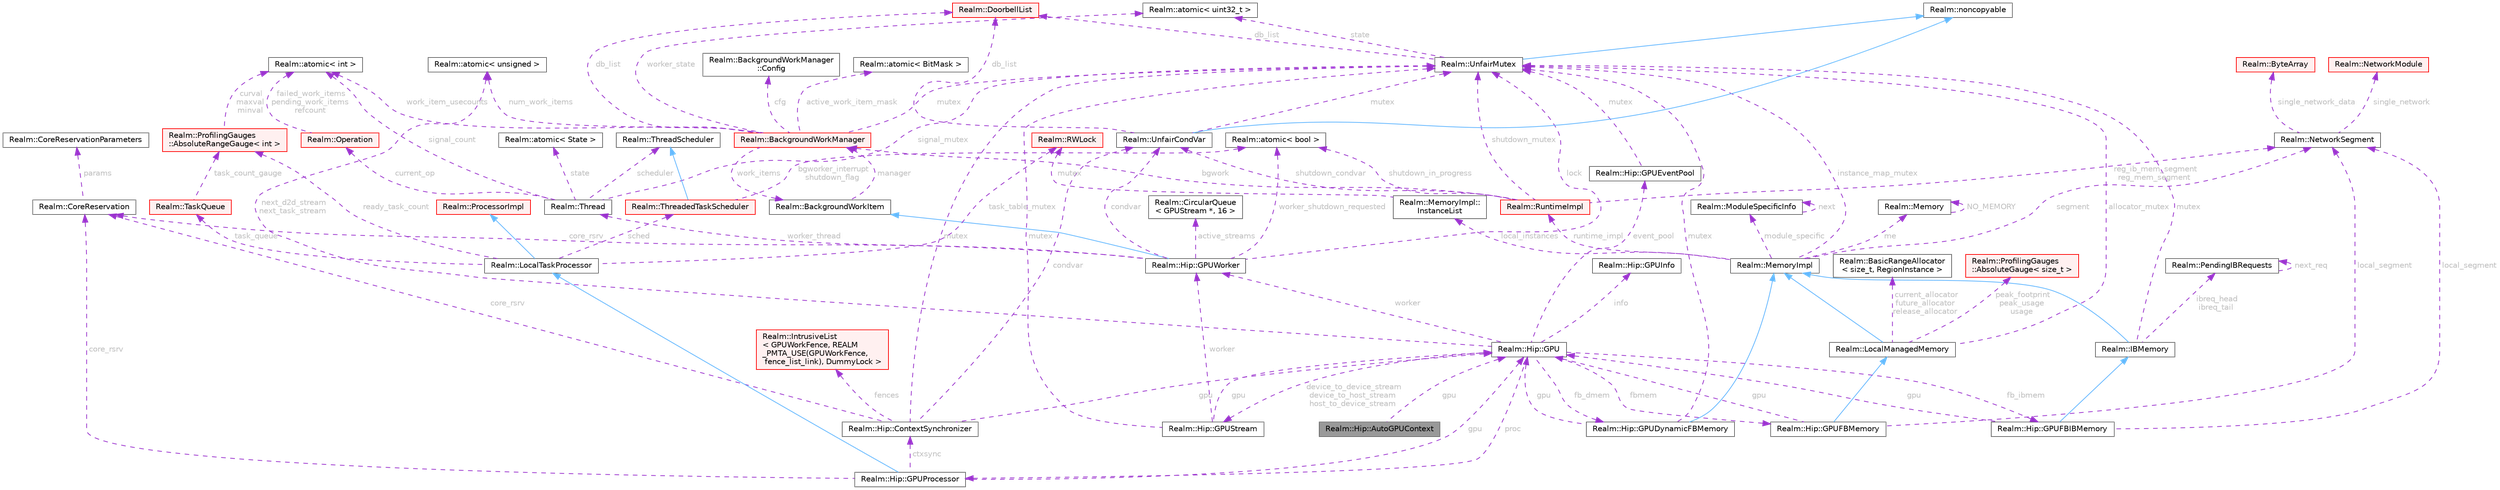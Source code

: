 digraph "Realm::Hip::AutoGPUContext"
{
 // LATEX_PDF_SIZE
  bgcolor="transparent";
  edge [fontname=Helvetica,fontsize=10,labelfontname=Helvetica,labelfontsize=10];
  node [fontname=Helvetica,fontsize=10,shape=box,height=0.2,width=0.4];
  Node1 [id="Node000001",label="Realm::Hip::AutoGPUContext",height=0.2,width=0.4,color="gray40", fillcolor="grey60", style="filled", fontcolor="black",tooltip=" "];
  Node2 -> Node1 [id="edge1_Node000001_Node000002",dir="back",color="darkorchid3",style="dashed",tooltip=" ",label=" gpu",fontcolor="grey" ];
  Node2 [id="Node000002",label="Realm::Hip::GPU",height=0.2,width=0.4,color="gray40", fillcolor="white", style="filled",URL="$classRealm_1_1Hip_1_1GPU.html",tooltip=" "];
  Node3 -> Node2 [id="edge2_Node000002_Node000003",dir="back",color="darkorchid3",style="dashed",tooltip=" ",label=" info",fontcolor="grey" ];
  Node3 [id="Node000003",label="Realm::Hip::GPUInfo",height=0.2,width=0.4,color="gray40", fillcolor="white", style="filled",URL="$structRealm_1_1Hip_1_1GPUInfo.html",tooltip=" "];
  Node4 -> Node2 [id="edge3_Node000002_Node000004",dir="back",color="darkorchid3",style="dashed",tooltip=" ",label=" worker",fontcolor="grey" ];
  Node4 [id="Node000004",label="Realm::Hip::GPUWorker",height=0.2,width=0.4,color="gray40", fillcolor="white", style="filled",URL="$classRealm_1_1Hip_1_1GPUWorker.html",tooltip=" "];
  Node5 -> Node4 [id="edge4_Node000004_Node000005",dir="back",color="steelblue1",style="solid",tooltip=" "];
  Node5 [id="Node000005",label="Realm::BackgroundWorkItem",height=0.2,width=0.4,color="gray40", fillcolor="white", style="filled",URL="$classRealm_1_1BackgroundWorkItem.html",tooltip=" "];
  Node6 -> Node5 [id="edge5_Node000005_Node000006",dir="back",color="darkorchid3",style="dashed",tooltip=" ",label=" manager",fontcolor="grey" ];
  Node6 [id="Node000006",label="Realm::BackgroundWorkManager",height=0.2,width=0.4,color="red", fillcolor="#FFF0F0", style="filled",URL="$classRealm_1_1BackgroundWorkManager.html",tooltip=" "];
  Node7 -> Node6 [id="edge6_Node000006_Node000007",dir="back",color="darkorchid3",style="dashed",tooltip=" ",label=" cfg",fontcolor="grey" ];
  Node7 [id="Node000007",label="Realm::BackgroundWorkManager\l::Config",height=0.2,width=0.4,color="gray40", fillcolor="white", style="filled",URL="$structRealm_1_1BackgroundWorkManager_1_1Config.html",tooltip=" "];
  Node8 -> Node6 [id="edge7_Node000006_Node000008",dir="back",color="darkorchid3",style="dashed",tooltip=" ",label=" mutex",fontcolor="grey" ];
  Node8 [id="Node000008",label="Realm::UnfairMutex",height=0.2,width=0.4,color="gray40", fillcolor="white", style="filled",URL="$classRealm_1_1UnfairMutex.html",tooltip=" "];
  Node9 -> Node8 [id="edge8_Node000008_Node000009",dir="back",color="steelblue1",style="solid",tooltip=" "];
  Node9 [id="Node000009",label="Realm::noncopyable",height=0.2,width=0.4,color="gray40", fillcolor="white", style="filled",URL="$classRealm_1_1noncopyable.html",tooltip=" "];
  Node10 -> Node8 [id="edge9_Node000008_Node000010",dir="back",color="darkorchid3",style="dashed",tooltip=" ",label=" state",fontcolor="grey" ];
  Node10 [id="Node000010",label="Realm::atomic\< uint32_t \>",height=0.2,width=0.4,color="gray40", fillcolor="white", style="filled",URL="$classRealm_1_1atomic.html",tooltip=" "];
  Node11 -> Node8 [id="edge10_Node000008_Node000011",dir="back",color="darkorchid3",style="dashed",tooltip=" ",label=" db_list",fontcolor="grey" ];
  Node11 [id="Node000011",label="Realm::DoorbellList",height=0.2,width=0.4,color="red", fillcolor="#FFF0F0", style="filled",URL="$classRealm_1_1DoorbellList.html",tooltip=" "];
  Node13 -> Node6 [id="edge11_Node000006_Node000013",dir="back",color="darkorchid3",style="dashed",tooltip=" ",label=" num_work_items",fontcolor="grey" ];
  Node13 [id="Node000013",label="Realm::atomic\< unsigned \>",height=0.2,width=0.4,color="gray40", fillcolor="white", style="filled",URL="$classRealm_1_1atomic.html",tooltip=" "];
  Node14 -> Node6 [id="edge12_Node000006_Node000014",dir="back",color="darkorchid3",style="dashed",tooltip=" ",label=" active_work_item_mask",fontcolor="grey" ];
  Node14 [id="Node000014",label="Realm::atomic\< BitMask \>",height=0.2,width=0.4,color="gray40", fillcolor="white", style="filled",URL="$classRealm_1_1atomic.html",tooltip=" "];
  Node15 -> Node6 [id="edge13_Node000006_Node000015",dir="back",color="darkorchid3",style="dashed",tooltip=" ",label=" work_item_usecounts",fontcolor="grey" ];
  Node15 [id="Node000015",label="Realm::atomic\< int \>",height=0.2,width=0.4,color="gray40", fillcolor="white", style="filled",URL="$classRealm_1_1atomic.html",tooltip=" "];
  Node5 -> Node6 [id="edge14_Node000006_Node000005",dir="back",color="darkorchid3",style="dashed",tooltip=" ",label=" work_items",fontcolor="grey" ];
  Node10 -> Node6 [id="edge15_Node000006_Node000010",dir="back",color="darkorchid3",style="dashed",tooltip=" ",label=" worker_state",fontcolor="grey" ];
  Node11 -> Node6 [id="edge16_Node000006_Node000011",dir="back",color="darkorchid3",style="dashed",tooltip=" ",label=" db_list",fontcolor="grey" ];
  Node8 -> Node4 [id="edge17_Node000004_Node000008",dir="back",color="darkorchid3",style="dashed",tooltip=" ",label=" lock",fontcolor="grey" ];
  Node18 -> Node4 [id="edge18_Node000004_Node000018",dir="back",color="darkorchid3",style="dashed",tooltip=" ",label=" condvar",fontcolor="grey" ];
  Node18 [id="Node000018",label="Realm::UnfairCondVar",height=0.2,width=0.4,color="gray40", fillcolor="white", style="filled",URL="$classRealm_1_1UnfairCondVar.html",tooltip=" "];
  Node9 -> Node18 [id="edge19_Node000018_Node000009",dir="back",color="steelblue1",style="solid",tooltip=" "];
  Node8 -> Node18 [id="edge20_Node000018_Node000008",dir="back",color="darkorchid3",style="dashed",tooltip=" ",label=" mutex",fontcolor="grey" ];
  Node11 -> Node18 [id="edge21_Node000018_Node000011",dir="back",color="darkorchid3",style="dashed",tooltip=" ",label=" db_list",fontcolor="grey" ];
  Node19 -> Node4 [id="edge22_Node000004_Node000019",dir="back",color="darkorchid3",style="dashed",tooltip=" ",label=" active_streams",fontcolor="grey" ];
  Node19 [id="Node000019",label="Realm::CircularQueue\l\< GPUStream *, 16 \>",height=0.2,width=0.4,color="gray40", fillcolor="white", style="filled",URL="$classRealm_1_1CircularQueue.html",tooltip=" "];
  Node20 -> Node4 [id="edge23_Node000004_Node000020",dir="back",color="darkorchid3",style="dashed",tooltip=" ",label=" core_rsrv",fontcolor="grey" ];
  Node20 [id="Node000020",label="Realm::CoreReservation",height=0.2,width=0.4,color="gray40", fillcolor="white", style="filled",URL="$classRealm_1_1CoreReservation.html",tooltip=" "];
  Node21 -> Node20 [id="edge24_Node000020_Node000021",dir="back",color="darkorchid3",style="dashed",tooltip=" ",label=" params",fontcolor="grey" ];
  Node21 [id="Node000021",label="Realm::CoreReservationParameters",height=0.2,width=0.4,color="gray40", fillcolor="white", style="filled",URL="$classRealm_1_1CoreReservationParameters.html",tooltip=" "];
  Node22 -> Node4 [id="edge25_Node000004_Node000022",dir="back",color="darkorchid3",style="dashed",tooltip=" ",label=" worker_thread",fontcolor="grey" ];
  Node22 [id="Node000022",label="Realm::Thread",height=0.2,width=0.4,color="gray40", fillcolor="white", style="filled",URL="$classRealm_1_1Thread.html",tooltip=" "];
  Node23 -> Node22 [id="edge26_Node000022_Node000023",dir="back",color="darkorchid3",style="dashed",tooltip=" ",label=" state",fontcolor="grey" ];
  Node23 [id="Node000023",label="Realm::atomic\< State \>",height=0.2,width=0.4,color="gray40", fillcolor="white", style="filled",URL="$classRealm_1_1atomic.html",tooltip=" "];
  Node24 -> Node22 [id="edge27_Node000022_Node000024",dir="back",color="darkorchid3",style="dashed",tooltip=" ",label=" scheduler",fontcolor="grey" ];
  Node24 [id="Node000024",label="Realm::ThreadScheduler",height=0.2,width=0.4,color="gray40", fillcolor="white", style="filled",URL="$classRealm_1_1ThreadScheduler.html",tooltip=" "];
  Node25 -> Node22 [id="edge28_Node000022_Node000025",dir="back",color="darkorchid3",style="dashed",tooltip=" ",label=" current_op",fontcolor="grey" ];
  Node25 [id="Node000025",label="Realm::Operation",height=0.2,width=0.4,color="red", fillcolor="#FFF0F0", style="filled",URL="$classRealm_1_1Operation.html",tooltip=" "];
  Node15 -> Node25 [id="edge29_Node000025_Node000015",dir="back",color="darkorchid3",style="dashed",tooltip=" ",label=" failed_work_items\npending_work_items\nrefcount",fontcolor="grey" ];
  Node15 -> Node22 [id="edge30_Node000022_Node000015",dir="back",color="darkorchid3",style="dashed",tooltip=" ",label=" signal_count",fontcolor="grey" ];
  Node8 -> Node22 [id="edge31_Node000022_Node000008",dir="back",color="darkorchid3",style="dashed",tooltip=" ",label=" signal_mutex",fontcolor="grey" ];
  Node58 -> Node4 [id="edge32_Node000004_Node000058",dir="back",color="darkorchid3",style="dashed",tooltip=" ",label=" worker_shutdown_requested",fontcolor="grey" ];
  Node58 [id="Node000058",label="Realm::atomic\< bool \>",height=0.2,width=0.4,color="gray40", fillcolor="white", style="filled",URL="$classRealm_1_1atomic.html",tooltip=" "];
  Node59 -> Node2 [id="edge33_Node000002_Node000059",dir="back",color="darkorchid3",style="dashed",tooltip=" ",label=" proc",fontcolor="grey" ];
  Node59 [id="Node000059",label="Realm::Hip::GPUProcessor",height=0.2,width=0.4,color="gray40", fillcolor="white", style="filled",URL="$classRealm_1_1Hip_1_1GPUProcessor.html",tooltip=" "];
  Node60 -> Node59 [id="edge34_Node000059_Node000060",dir="back",color="steelblue1",style="solid",tooltip=" "];
  Node60 [id="Node000060",label="Realm::LocalTaskProcessor",height=0.2,width=0.4,color="gray40", fillcolor="white", style="filled",URL="$classRealm_1_1LocalTaskProcessor.html",tooltip=" "];
  Node30 -> Node60 [id="edge35_Node000060_Node000030",dir="back",color="steelblue1",style="solid",tooltip=" "];
  Node30 [id="Node000030",label="Realm::ProcessorImpl",height=0.2,width=0.4,color="red", fillcolor="#FFF0F0", style="filled",URL="$classRealm_1_1ProcessorImpl.html",tooltip=" "];
  Node61 -> Node60 [id="edge36_Node000060_Node000061",dir="back",color="darkorchid3",style="dashed",tooltip=" ",label=" sched",fontcolor="grey" ];
  Node61 [id="Node000061",label="Realm::ThreadedTaskScheduler",height=0.2,width=0.4,color="red", fillcolor="#FFF0F0", style="filled",URL="$classRealm_1_1ThreadedTaskScheduler.html",tooltip=" "];
  Node24 -> Node61 [id="edge37_Node000061_Node000024",dir="back",color="steelblue1",style="solid",tooltip=" "];
  Node58 -> Node61 [id="edge38_Node000061_Node000058",dir="back",color="darkorchid3",style="dashed",tooltip=" ",label=" bgworker_interrupt\nshutdown_flag",fontcolor="grey" ];
  Node81 -> Node60 [id="edge39_Node000060_Node000081",dir="back",color="darkorchid3",style="dashed",tooltip=" ",label=" task_queue",fontcolor="grey" ];
  Node81 [id="Node000081",label="Realm::TaskQueue",height=0.2,width=0.4,color="red", fillcolor="#FFF0F0", style="filled",URL="$classRealm_1_1TaskQueue.html",tooltip=" "];
  Node68 -> Node81 [id="edge40_Node000081_Node000068",dir="back",color="darkorchid3",style="dashed",tooltip=" ",label=" task_count_gauge",fontcolor="grey" ];
  Node68 [id="Node000068",label="Realm::ProfilingGauges\l::AbsoluteRangeGauge\< int \>",height=0.2,width=0.4,color="red", fillcolor="#FFF0F0", style="filled",URL="$classRealm_1_1ProfilingGauges_1_1AbsoluteRangeGauge.html",tooltip=" "];
  Node15 -> Node68 [id="edge41_Node000068_Node000015",dir="back",color="darkorchid3",style="dashed",tooltip=" ",label=" curval\nmaxval\nminval",fontcolor="grey" ];
  Node68 -> Node60 [id="edge42_Node000060_Node000068",dir="back",color="darkorchid3",style="dashed",tooltip=" ",label=" ready_task_count",fontcolor="grey" ];
  Node89 -> Node60 [id="edge43_Node000060_Node000089",dir="back",color="darkorchid3",style="dashed",tooltip=" ",label=" task_table_mutex",fontcolor="grey" ];
  Node89 [id="Node000089",label="Realm::RWLock",height=0.2,width=0.4,color="red", fillcolor="#FFF0F0", style="filled",URL="$classRealm_1_1RWLock.html",tooltip=" "];
  Node2 -> Node59 [id="edge44_Node000059_Node000002",dir="back",color="darkorchid3",style="dashed",tooltip=" ",label=" gpu",fontcolor="grey" ];
  Node92 -> Node59 [id="edge45_Node000059_Node000092",dir="back",color="darkorchid3",style="dashed",tooltip=" ",label=" ctxsync",fontcolor="grey" ];
  Node92 [id="Node000092",label="Realm::Hip::ContextSynchronizer",height=0.2,width=0.4,color="gray40", fillcolor="white", style="filled",URL="$classRealm_1_1Hip_1_1ContextSynchronizer.html",tooltip=" "];
  Node2 -> Node92 [id="edge46_Node000092_Node000002",dir="back",color="darkorchid3",style="dashed",tooltip=" ",label=" gpu",fontcolor="grey" ];
  Node8 -> Node92 [id="edge47_Node000092_Node000008",dir="back",color="darkorchid3",style="dashed",tooltip=" ",label=" mutex",fontcolor="grey" ];
  Node18 -> Node92 [id="edge48_Node000092_Node000018",dir="back",color="darkorchid3",style="dashed",tooltip=" ",label=" condvar",fontcolor="grey" ];
  Node93 -> Node92 [id="edge49_Node000092_Node000093",dir="back",color="darkorchid3",style="dashed",tooltip=" ",label=" fences",fontcolor="grey" ];
  Node93 [id="Node000093",label="Realm::IntrusiveList\l\< GPUWorkFence, REALM\l_PMTA_USE(GPUWorkFence,\l fence_list_link), DummyLock \>",height=0.2,width=0.4,color="red", fillcolor="#FFF0F0", style="filled",URL="$classRealm_1_1IntrusiveList.html",tooltip=" "];
  Node20 -> Node92 [id="edge50_Node000092_Node000020",dir="back",color="darkorchid3",style="dashed",tooltip=" ",label=" core_rsrv",fontcolor="grey" ];
  Node20 -> Node59 [id="edge51_Node000059_Node000020",dir="back",color="darkorchid3",style="dashed",tooltip=" ",label=" core_rsrv",fontcolor="grey" ];
  Node142 -> Node2 [id="edge52_Node000002_Node000142",dir="back",color="darkorchid3",style="dashed",tooltip=" ",label=" fbmem",fontcolor="grey" ];
  Node142 [id="Node000142",label="Realm::Hip::GPUFBMemory",height=0.2,width=0.4,color="gray40", fillcolor="white", style="filled",URL="$classRealm_1_1Hip_1_1GPUFBMemory.html",tooltip=" "];
  Node104 -> Node142 [id="edge53_Node000142_Node000104",dir="back",color="steelblue1",style="solid",tooltip=" "];
  Node104 [id="Node000104",label="Realm::LocalManagedMemory",height=0.2,width=0.4,color="gray40", fillcolor="white", style="filled",URL="$classRealm_1_1LocalManagedMemory.html",tooltip=" "];
  Node105 -> Node104 [id="edge54_Node000104_Node000105",dir="back",color="steelblue1",style="solid",tooltip=" "];
  Node105 [id="Node000105",label="Realm::MemoryImpl",height=0.2,width=0.4,color="gray40", fillcolor="white", style="filled",URL="$classRealm_1_1MemoryImpl.html",tooltip=" "];
  Node106 -> Node105 [id="edge55_Node000105_Node000106",dir="back",color="darkorchid3",style="dashed",tooltip=" ",label=" me",fontcolor="grey" ];
  Node106 [id="Node000106",label="Realm::Memory",height=0.2,width=0.4,color="gray40", fillcolor="white", style="filled",URL="$classRealm_1_1Memory.html",tooltip=" "];
  Node106 -> Node106 [id="edge56_Node000106_Node000106",dir="back",color="darkorchid3",style="dashed",tooltip=" ",label=" NO_MEMORY",fontcolor="grey" ];
  Node107 -> Node105 [id="edge57_Node000105_Node000107",dir="back",color="darkorchid3",style="dashed",tooltip=" ",label=" segment",fontcolor="grey" ];
  Node107 [id="Node000107",label="Realm::NetworkSegment",height=0.2,width=0.4,color="gray40", fillcolor="white", style="filled",URL="$classRealm_1_1NetworkSegment.html",tooltip=" "];
  Node108 -> Node107 [id="edge58_Node000107_Node000108",dir="back",color="darkorchid3",style="dashed",tooltip=" ",label=" single_network",fontcolor="grey" ];
  Node108 [id="Node000108",label="Realm::NetworkModule",height=0.2,width=0.4,color="red", fillcolor="#FFF0F0", style="filled",URL="$classRealm_1_1NetworkModule.html",tooltip=" "];
  Node50 -> Node107 [id="edge59_Node000107_Node000050",dir="back",color="darkorchid3",style="dashed",tooltip=" ",label=" single_network_data",fontcolor="grey" ];
  Node50 [id="Node000050",label="Realm::ByteArray",height=0.2,width=0.4,color="red", fillcolor="#FFF0F0", style="filled",URL="$classRealm_1_1ByteArray.html",tooltip=" "];
  Node110 -> Node105 [id="edge60_Node000105_Node000110",dir="back",color="darkorchid3",style="dashed",tooltip=" ",label=" module_specific",fontcolor="grey" ];
  Node110 [id="Node000110",label="Realm::ModuleSpecificInfo",height=0.2,width=0.4,color="gray40", fillcolor="white", style="filled",URL="$classRealm_1_1ModuleSpecificInfo.html",tooltip=" "];
  Node110 -> Node110 [id="edge61_Node000110_Node000110",dir="back",color="darkorchid3",style="dashed",tooltip=" ",label=" next",fontcolor="grey" ];
  Node8 -> Node105 [id="edge62_Node000105_Node000008",dir="back",color="darkorchid3",style="dashed",tooltip=" ",label=" instance_map_mutex",fontcolor="grey" ];
  Node111 -> Node105 [id="edge63_Node000105_Node000111",dir="back",color="darkorchid3",style="dashed",tooltip=" ",label=" local_instances",fontcolor="grey" ];
  Node111 [id="Node000111",label="Realm::MemoryImpl::\lInstanceList",height=0.2,width=0.4,color="gray40", fillcolor="white", style="filled",URL="$structRealm_1_1MemoryImpl_1_1InstanceList.html",tooltip=" "];
  Node89 -> Node111 [id="edge64_Node000111_Node000089",dir="back",color="darkorchid3",style="dashed",tooltip=" ",label=" mutex",fontcolor="grey" ];
  Node112 -> Node105 [id="edge65_Node000105_Node000112",dir="back",color="darkorchid3",style="dashed",tooltip=" ",label=" runtime_impl",fontcolor="grey" ];
  Node112 [id="Node000112",label="Realm::RuntimeImpl",height=0.2,width=0.4,color="red", fillcolor="#FFF0F0", style="filled",URL="$classRealm_1_1RuntimeImpl.html",tooltip=" "];
  Node8 -> Node112 [id="edge66_Node000112_Node000008",dir="back",color="darkorchid3",style="dashed",tooltip=" ",label=" shutdown_mutex",fontcolor="grey" ];
  Node18 -> Node112 [id="edge67_Node000112_Node000018",dir="back",color="darkorchid3",style="dashed",tooltip=" ",label=" shutdown_condvar",fontcolor="grey" ];
  Node58 -> Node112 [id="edge68_Node000112_Node000058",dir="back",color="darkorchid3",style="dashed",tooltip=" ",label=" shutdown_in_progress",fontcolor="grey" ];
  Node6 -> Node112 [id="edge69_Node000112_Node000006",dir="back",color="darkorchid3",style="dashed",tooltip=" ",label=" bgwork",fontcolor="grey" ];
  Node107 -> Node112 [id="edge70_Node000112_Node000107",dir="back",color="darkorchid3",style="dashed",tooltip=" ",label=" reg_ib_mem_segment\nreg_mem_segment",fontcolor="grey" ];
  Node8 -> Node104 [id="edge71_Node000104_Node000008",dir="back",color="darkorchid3",style="dashed",tooltip=" ",label=" allocator_mutex",fontcolor="grey" ];
  Node133 -> Node104 [id="edge72_Node000104_Node000133",dir="back",color="darkorchid3",style="dashed",tooltip=" ",label=" current_allocator\nfuture_allocator\nrelease_allocator",fontcolor="grey" ];
  Node133 [id="Node000133",label="Realm::BasicRangeAllocator\l\< size_t, RegionInstance \>",height=0.2,width=0.4,color="gray40", fillcolor="white", style="filled",URL="$classRealm_1_1BasicRangeAllocator.html",tooltip=" "];
  Node134 -> Node104 [id="edge73_Node000104_Node000134",dir="back",color="darkorchid3",style="dashed",tooltip=" ",label=" peak_footprint\npeak_usage\nusage",fontcolor="grey" ];
  Node134 [id="Node000134",label="Realm::ProfilingGauges\l::AbsoluteGauge\< size_t \>",height=0.2,width=0.4,color="red", fillcolor="#FFF0F0", style="filled",URL="$classRealm_1_1ProfilingGauges_1_1AbsoluteGauge.html",tooltip=" "];
  Node2 -> Node142 [id="edge74_Node000142_Node000002",dir="back",color="darkorchid3",style="dashed",tooltip=" ",label=" gpu",fontcolor="grey" ];
  Node107 -> Node142 [id="edge75_Node000142_Node000107",dir="back",color="darkorchid3",style="dashed",tooltip=" ",label=" local_segment",fontcolor="grey" ];
  Node143 -> Node2 [id="edge76_Node000002_Node000143",dir="back",color="darkorchid3",style="dashed",tooltip=" ",label=" fb_dmem",fontcolor="grey" ];
  Node143 [id="Node000143",label="Realm::Hip::GPUDynamicFBMemory",height=0.2,width=0.4,color="gray40", fillcolor="white", style="filled",URL="$classRealm_1_1Hip_1_1GPUDynamicFBMemory.html",tooltip=" "];
  Node105 -> Node143 [id="edge77_Node000143_Node000105",dir="back",color="steelblue1",style="solid",tooltip=" "];
  Node2 -> Node143 [id="edge78_Node000143_Node000002",dir="back",color="darkorchid3",style="dashed",tooltip=" ",label=" gpu",fontcolor="grey" ];
  Node8 -> Node143 [id="edge79_Node000143_Node000008",dir="back",color="darkorchid3",style="dashed",tooltip=" ",label=" mutex",fontcolor="grey" ];
  Node144 -> Node2 [id="edge80_Node000002_Node000144",dir="back",color="darkorchid3",style="dashed",tooltip=" ",label=" fb_ibmem",fontcolor="grey" ];
  Node144 [id="Node000144",label="Realm::Hip::GPUFBIBMemory",height=0.2,width=0.4,color="gray40", fillcolor="white", style="filled",URL="$classRealm_1_1Hip_1_1GPUFBIBMemory.html",tooltip=" "];
  Node137 -> Node144 [id="edge81_Node000144_Node000137",dir="back",color="steelblue1",style="solid",tooltip=" "];
  Node137 [id="Node000137",label="Realm::IBMemory",height=0.2,width=0.4,color="gray40", fillcolor="white", style="filled",URL="$classRealm_1_1IBMemory.html",tooltip=" "];
  Node105 -> Node137 [id="edge82_Node000137_Node000105",dir="back",color="steelblue1",style="solid",tooltip=" "];
  Node8 -> Node137 [id="edge83_Node000137_Node000008",dir="back",color="darkorchid3",style="dashed",tooltip=" ",label=" mutex",fontcolor="grey" ];
  Node138 -> Node137 [id="edge84_Node000137_Node000138",dir="back",color="darkorchid3",style="dashed",tooltip=" ",label=" ibreq_head\nibreq_tail",fontcolor="grey" ];
  Node138 [id="Node000138",label="Realm::PendingIBRequests",height=0.2,width=0.4,color="gray40", fillcolor="white", style="filled",URL="$classRealm_1_1PendingIBRequests.html",tooltip=" "];
  Node138 -> Node138 [id="edge85_Node000138_Node000138",dir="back",color="darkorchid3",style="dashed",tooltip=" ",label=" next_req",fontcolor="grey" ];
  Node2 -> Node144 [id="edge86_Node000144_Node000002",dir="back",color="darkorchid3",style="dashed",tooltip=" ",label=" gpu",fontcolor="grey" ];
  Node107 -> Node144 [id="edge87_Node000144_Node000107",dir="back",color="darkorchid3",style="dashed",tooltip=" ",label=" local_segment",fontcolor="grey" ];
  Node145 -> Node2 [id="edge88_Node000002_Node000145",dir="back",color="darkorchid3",style="dashed",tooltip=" ",label=" device_to_device_stream\ndevice_to_host_stream\nhost_to_device_stream",fontcolor="grey" ];
  Node145 [id="Node000145",label="Realm::Hip::GPUStream",height=0.2,width=0.4,color="gray40", fillcolor="white", style="filled",URL="$classRealm_1_1Hip_1_1GPUStream.html",tooltip=" "];
  Node2 -> Node145 [id="edge89_Node000145_Node000002",dir="back",color="darkorchid3",style="dashed",tooltip=" ",label=" gpu",fontcolor="grey" ];
  Node4 -> Node145 [id="edge90_Node000145_Node000004",dir="back",color="darkorchid3",style="dashed",tooltip=" ",label=" worker",fontcolor="grey" ];
  Node8 -> Node145 [id="edge91_Node000145_Node000008",dir="back",color="darkorchid3",style="dashed",tooltip=" ",label=" mutex",fontcolor="grey" ];
  Node13 -> Node2 [id="edge92_Node000002_Node000013",dir="back",color="darkorchid3",style="dashed",tooltip=" ",label=" next_d2d_stream\nnext_task_stream",fontcolor="grey" ];
  Node146 -> Node2 [id="edge93_Node000002_Node000146",dir="back",color="darkorchid3",style="dashed",tooltip=" ",label=" event_pool",fontcolor="grey" ];
  Node146 [id="Node000146",label="Realm::Hip::GPUEventPool",height=0.2,width=0.4,color="gray40", fillcolor="white", style="filled",URL="$classRealm_1_1Hip_1_1GPUEventPool.html",tooltip=" "];
  Node8 -> Node146 [id="edge94_Node000146_Node000008",dir="back",color="darkorchid3",style="dashed",tooltip=" ",label=" mutex",fontcolor="grey" ];
}
